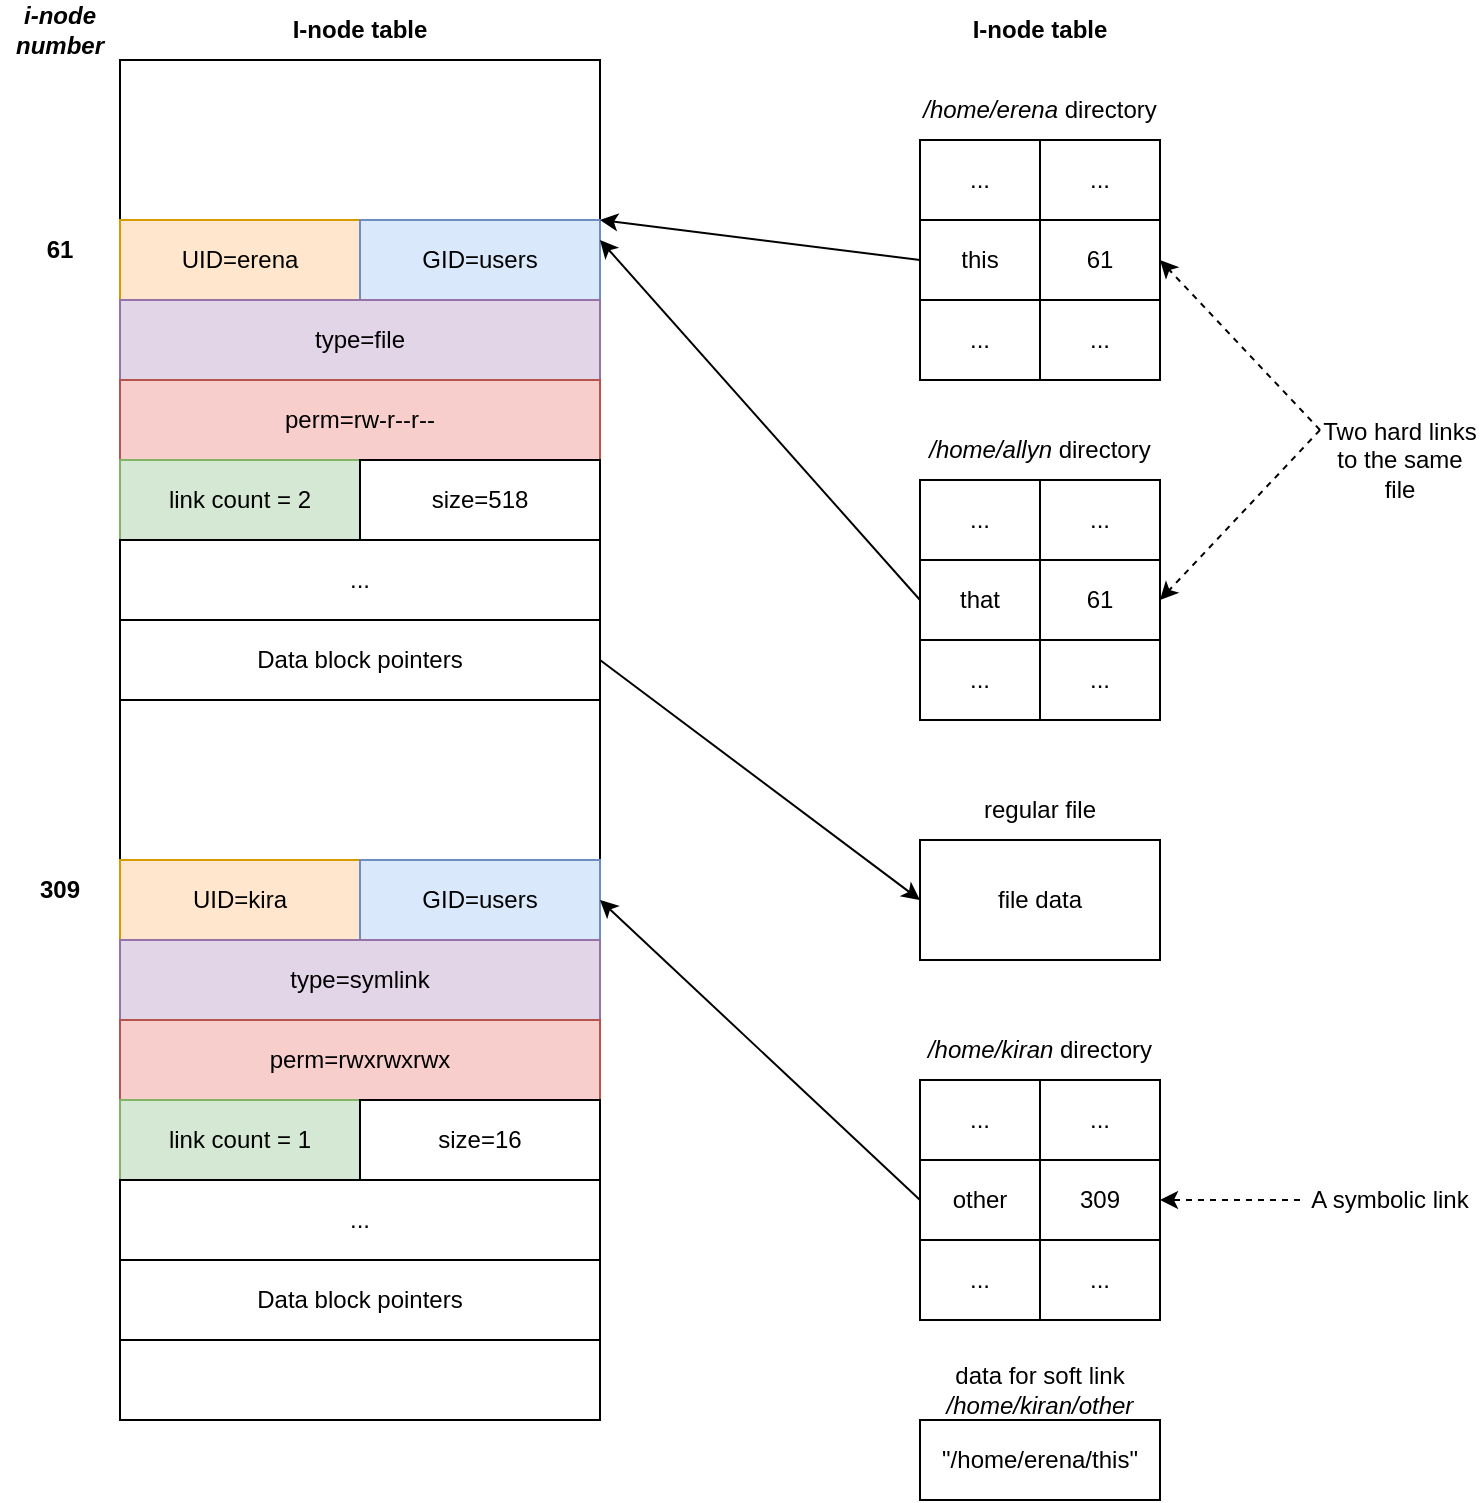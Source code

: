 <mxfile version="26.2.14">
  <diagram name="Page-1" id="0S2UOgZTDRjNurK8Gr5S">
    <mxGraphModel dx="1356" dy="763" grid="1" gridSize="10" guides="1" tooltips="1" connect="1" arrows="1" fold="1" page="1" pageScale="1" pageWidth="850" pageHeight="1100" math="0" shadow="0">
      <root>
        <mxCell id="0" />
        <mxCell id="1" parent="0" />
        <mxCell id="gvkqPCtrO48jz410nTgw-1" value="" style="rounded=0;whiteSpace=wrap;html=1;" vertex="1" parent="1">
          <mxGeometry x="160" y="80" width="240" height="680" as="geometry" />
        </mxCell>
        <mxCell id="gvkqPCtrO48jz410nTgw-2" value="UID=erena" style="rounded=0;whiteSpace=wrap;html=1;fillColor=#ffe6cc;strokeColor=#d79b00;" vertex="1" parent="1">
          <mxGeometry x="160" y="160" width="120" height="40" as="geometry" />
        </mxCell>
        <mxCell id="gvkqPCtrO48jz410nTgw-3" value="GID=users" style="rounded=0;whiteSpace=wrap;html=1;fillColor=#dae8fc;strokeColor=#6c8ebf;" vertex="1" parent="1">
          <mxGeometry x="280" y="160" width="120" height="40" as="geometry" />
        </mxCell>
        <mxCell id="gvkqPCtrO48jz410nTgw-4" value="&lt;b&gt;I-node table&lt;/b&gt;" style="text;html=1;align=center;verticalAlign=middle;whiteSpace=wrap;rounded=0;" vertex="1" parent="1">
          <mxGeometry x="235" y="50" width="90" height="30" as="geometry" />
        </mxCell>
        <mxCell id="gvkqPCtrO48jz410nTgw-5" value="&lt;b&gt;&lt;i&gt;i-node number&lt;/i&gt;&lt;/b&gt;" style="text;html=1;align=center;verticalAlign=middle;whiteSpace=wrap;rounded=0;" vertex="1" parent="1">
          <mxGeometry x="100" y="50" width="60" height="30" as="geometry" />
        </mxCell>
        <mxCell id="gvkqPCtrO48jz410nTgw-6" value="type=file" style="rounded=0;whiteSpace=wrap;html=1;fillColor=#e1d5e7;strokeColor=#9673a6;" vertex="1" parent="1">
          <mxGeometry x="160" y="200" width="240" height="40" as="geometry" />
        </mxCell>
        <mxCell id="gvkqPCtrO48jz410nTgw-7" value="perm=rw-r--r--" style="rounded=0;whiteSpace=wrap;html=1;fillColor=#f8cecc;strokeColor=#b85450;" vertex="1" parent="1">
          <mxGeometry x="160" y="240" width="240" height="40" as="geometry" />
        </mxCell>
        <mxCell id="gvkqPCtrO48jz410nTgw-8" value="link count = 2" style="rounded=0;whiteSpace=wrap;html=1;fillColor=#d5e8d4;strokeColor=#82b366;" vertex="1" parent="1">
          <mxGeometry x="160" y="280" width="120" height="40" as="geometry" />
        </mxCell>
        <mxCell id="gvkqPCtrO48jz410nTgw-9" value="size=518" style="rounded=0;whiteSpace=wrap;html=1;" vertex="1" parent="1">
          <mxGeometry x="280" y="280" width="120" height="40" as="geometry" />
        </mxCell>
        <mxCell id="gvkqPCtrO48jz410nTgw-10" value="..." style="rounded=0;whiteSpace=wrap;html=1;" vertex="1" parent="1">
          <mxGeometry x="160" y="320" width="240" height="40" as="geometry" />
        </mxCell>
        <mxCell id="gvkqPCtrO48jz410nTgw-11" value="Data block pointers" style="rounded=0;whiteSpace=wrap;html=1;" vertex="1" parent="1">
          <mxGeometry x="160" y="360" width="240" height="40" as="geometry" />
        </mxCell>
        <mxCell id="gvkqPCtrO48jz410nTgw-12" value="UID=kira" style="rounded=0;whiteSpace=wrap;html=1;fillColor=#ffe6cc;strokeColor=#d79b00;" vertex="1" parent="1">
          <mxGeometry x="160" y="480" width="120" height="40" as="geometry" />
        </mxCell>
        <mxCell id="gvkqPCtrO48jz410nTgw-13" value="GID=users" style="rounded=0;whiteSpace=wrap;html=1;fillColor=#dae8fc;strokeColor=#6c8ebf;" vertex="1" parent="1">
          <mxGeometry x="280" y="480" width="120" height="40" as="geometry" />
        </mxCell>
        <mxCell id="gvkqPCtrO48jz410nTgw-14" value="type=symlink" style="rounded=0;whiteSpace=wrap;html=1;fillColor=#e1d5e7;strokeColor=#9673a6;" vertex="1" parent="1">
          <mxGeometry x="160" y="520" width="240" height="40" as="geometry" />
        </mxCell>
        <mxCell id="gvkqPCtrO48jz410nTgw-15" value="perm=rwxrwxrwx" style="rounded=0;whiteSpace=wrap;html=1;fillColor=#f8cecc;strokeColor=#b85450;" vertex="1" parent="1">
          <mxGeometry x="160" y="560" width="240" height="40" as="geometry" />
        </mxCell>
        <mxCell id="gvkqPCtrO48jz410nTgw-16" value="link count = 1" style="rounded=0;whiteSpace=wrap;html=1;fillColor=#d5e8d4;strokeColor=#82b366;" vertex="1" parent="1">
          <mxGeometry x="160" y="600" width="120" height="40" as="geometry" />
        </mxCell>
        <mxCell id="gvkqPCtrO48jz410nTgw-17" value="size=16" style="rounded=0;whiteSpace=wrap;html=1;" vertex="1" parent="1">
          <mxGeometry x="280" y="600" width="120" height="40" as="geometry" />
        </mxCell>
        <mxCell id="gvkqPCtrO48jz410nTgw-18" value="..." style="rounded=0;whiteSpace=wrap;html=1;" vertex="1" parent="1">
          <mxGeometry x="160" y="640" width="240" height="40" as="geometry" />
        </mxCell>
        <mxCell id="gvkqPCtrO48jz410nTgw-19" value="Data block pointers" style="rounded=0;whiteSpace=wrap;html=1;" vertex="1" parent="1">
          <mxGeometry x="160" y="680" width="240" height="40" as="geometry" />
        </mxCell>
        <mxCell id="gvkqPCtrO48jz410nTgw-31" value="&lt;b&gt;I-node table&lt;/b&gt;" style="text;html=1;align=center;verticalAlign=middle;whiteSpace=wrap;rounded=0;" vertex="1" parent="1">
          <mxGeometry x="575" y="50" width="90" height="30" as="geometry" />
        </mxCell>
        <mxCell id="gvkqPCtrO48jz410nTgw-21" value="" style="shape=table;startSize=0;container=1;collapsible=0;childLayout=tableLayout;" vertex="1" parent="1">
          <mxGeometry x="560" y="120" width="120" height="120" as="geometry" />
        </mxCell>
        <mxCell id="gvkqPCtrO48jz410nTgw-22" value="" style="shape=tableRow;horizontal=0;startSize=0;swimlaneHead=0;swimlaneBody=0;strokeColor=inherit;top=0;left=0;bottom=0;right=0;collapsible=0;dropTarget=0;fillColor=none;points=[[0,0.5],[1,0.5]];portConstraint=eastwest;" vertex="1" parent="gvkqPCtrO48jz410nTgw-21">
          <mxGeometry width="120" height="40" as="geometry" />
        </mxCell>
        <mxCell id="gvkqPCtrO48jz410nTgw-23" value="..." style="shape=partialRectangle;html=1;whiteSpace=wrap;connectable=0;strokeColor=inherit;overflow=hidden;fillColor=none;top=0;left=0;bottom=0;right=0;pointerEvents=1;" vertex="1" parent="gvkqPCtrO48jz410nTgw-22">
          <mxGeometry width="60" height="40" as="geometry">
            <mxRectangle width="60" height="40" as="alternateBounds" />
          </mxGeometry>
        </mxCell>
        <mxCell id="gvkqPCtrO48jz410nTgw-24" value="..." style="shape=partialRectangle;html=1;whiteSpace=wrap;connectable=0;strokeColor=inherit;overflow=hidden;fillColor=none;top=0;left=0;bottom=0;right=0;pointerEvents=1;" vertex="1" parent="gvkqPCtrO48jz410nTgw-22">
          <mxGeometry x="60" width="60" height="40" as="geometry">
            <mxRectangle width="60" height="40" as="alternateBounds" />
          </mxGeometry>
        </mxCell>
        <mxCell id="gvkqPCtrO48jz410nTgw-25" value="" style="shape=tableRow;horizontal=0;startSize=0;swimlaneHead=0;swimlaneBody=0;strokeColor=inherit;top=0;left=0;bottom=0;right=0;collapsible=0;dropTarget=0;fillColor=none;points=[[0,0.5],[1,0.5]];portConstraint=eastwest;" vertex="1" parent="gvkqPCtrO48jz410nTgw-21">
          <mxGeometry y="40" width="120" height="40" as="geometry" />
        </mxCell>
        <mxCell id="gvkqPCtrO48jz410nTgw-26" value="this" style="shape=partialRectangle;html=1;whiteSpace=wrap;connectable=0;strokeColor=inherit;overflow=hidden;fillColor=none;top=0;left=0;bottom=0;right=0;pointerEvents=1;" vertex="1" parent="gvkqPCtrO48jz410nTgw-25">
          <mxGeometry width="60" height="40" as="geometry">
            <mxRectangle width="60" height="40" as="alternateBounds" />
          </mxGeometry>
        </mxCell>
        <mxCell id="gvkqPCtrO48jz410nTgw-27" value="61" style="shape=partialRectangle;html=1;whiteSpace=wrap;connectable=0;strokeColor=inherit;overflow=hidden;fillColor=none;top=0;left=0;bottom=0;right=0;pointerEvents=1;" vertex="1" parent="gvkqPCtrO48jz410nTgw-25">
          <mxGeometry x="60" width="60" height="40" as="geometry">
            <mxRectangle width="60" height="40" as="alternateBounds" />
          </mxGeometry>
        </mxCell>
        <mxCell id="gvkqPCtrO48jz410nTgw-28" value="" style="shape=tableRow;horizontal=0;startSize=0;swimlaneHead=0;swimlaneBody=0;strokeColor=inherit;top=0;left=0;bottom=0;right=0;collapsible=0;dropTarget=0;fillColor=none;points=[[0,0.5],[1,0.5]];portConstraint=eastwest;" vertex="1" parent="gvkqPCtrO48jz410nTgw-21">
          <mxGeometry y="80" width="120" height="40" as="geometry" />
        </mxCell>
        <mxCell id="gvkqPCtrO48jz410nTgw-29" value="..." style="shape=partialRectangle;html=1;whiteSpace=wrap;connectable=0;strokeColor=inherit;overflow=hidden;fillColor=none;top=0;left=0;bottom=0;right=0;pointerEvents=1;" vertex="1" parent="gvkqPCtrO48jz410nTgw-28">
          <mxGeometry width="60" height="40" as="geometry">
            <mxRectangle width="60" height="40" as="alternateBounds" />
          </mxGeometry>
        </mxCell>
        <mxCell id="gvkqPCtrO48jz410nTgw-30" value="..." style="shape=partialRectangle;html=1;whiteSpace=wrap;connectable=0;strokeColor=inherit;overflow=hidden;fillColor=none;top=0;left=0;bottom=0;right=0;pointerEvents=1;" vertex="1" parent="gvkqPCtrO48jz410nTgw-28">
          <mxGeometry x="60" width="60" height="40" as="geometry">
            <mxRectangle width="60" height="40" as="alternateBounds" />
          </mxGeometry>
        </mxCell>
        <mxCell id="gvkqPCtrO48jz410nTgw-32" value="&lt;b&gt;61&lt;/b&gt;" style="text;html=1;align=center;verticalAlign=middle;whiteSpace=wrap;rounded=0;" vertex="1" parent="1">
          <mxGeometry x="100" y="160" width="60" height="30" as="geometry" />
        </mxCell>
        <mxCell id="gvkqPCtrO48jz410nTgw-33" value="" style="endArrow=classic;html=1;rounded=0;entryX=1;entryY=0;entryDx=0;entryDy=0;exitX=0;exitY=0.5;exitDx=0;exitDy=0;" edge="1" parent="1" source="gvkqPCtrO48jz410nTgw-25" target="gvkqPCtrO48jz410nTgw-3">
          <mxGeometry width="50" height="50" relative="1" as="geometry">
            <mxPoint x="530" y="390" as="sourcePoint" />
            <mxPoint x="580" y="340" as="targetPoint" />
          </mxGeometry>
        </mxCell>
        <mxCell id="gvkqPCtrO48jz410nTgw-34" value="&lt;i&gt;/home/erena&lt;/i&gt;&amp;nbsp;directory" style="text;html=1;align=center;verticalAlign=middle;whiteSpace=wrap;rounded=0;" vertex="1" parent="1">
          <mxGeometry x="560" y="90" width="120" height="30" as="geometry" />
        </mxCell>
        <mxCell id="gvkqPCtrO48jz410nTgw-35" value="" style="shape=table;startSize=0;container=1;collapsible=0;childLayout=tableLayout;" vertex="1" parent="1">
          <mxGeometry x="560" y="290" width="120" height="120" as="geometry" />
        </mxCell>
        <mxCell id="gvkqPCtrO48jz410nTgw-36" value="" style="shape=tableRow;horizontal=0;startSize=0;swimlaneHead=0;swimlaneBody=0;strokeColor=inherit;top=0;left=0;bottom=0;right=0;collapsible=0;dropTarget=0;fillColor=none;points=[[0,0.5],[1,0.5]];portConstraint=eastwest;" vertex="1" parent="gvkqPCtrO48jz410nTgw-35">
          <mxGeometry width="120" height="40" as="geometry" />
        </mxCell>
        <mxCell id="gvkqPCtrO48jz410nTgw-37" value="..." style="shape=partialRectangle;html=1;whiteSpace=wrap;connectable=0;strokeColor=inherit;overflow=hidden;fillColor=none;top=0;left=0;bottom=0;right=0;pointerEvents=1;" vertex="1" parent="gvkqPCtrO48jz410nTgw-36">
          <mxGeometry width="60" height="40" as="geometry">
            <mxRectangle width="60" height="40" as="alternateBounds" />
          </mxGeometry>
        </mxCell>
        <mxCell id="gvkqPCtrO48jz410nTgw-38" value="..." style="shape=partialRectangle;html=1;whiteSpace=wrap;connectable=0;strokeColor=inherit;overflow=hidden;fillColor=none;top=0;left=0;bottom=0;right=0;pointerEvents=1;" vertex="1" parent="gvkqPCtrO48jz410nTgw-36">
          <mxGeometry x="60" width="60" height="40" as="geometry">
            <mxRectangle width="60" height="40" as="alternateBounds" />
          </mxGeometry>
        </mxCell>
        <mxCell id="gvkqPCtrO48jz410nTgw-39" value="" style="shape=tableRow;horizontal=0;startSize=0;swimlaneHead=0;swimlaneBody=0;strokeColor=inherit;top=0;left=0;bottom=0;right=0;collapsible=0;dropTarget=0;fillColor=none;points=[[0,0.5],[1,0.5]];portConstraint=eastwest;" vertex="1" parent="gvkqPCtrO48jz410nTgw-35">
          <mxGeometry y="40" width="120" height="40" as="geometry" />
        </mxCell>
        <mxCell id="gvkqPCtrO48jz410nTgw-40" value="that" style="shape=partialRectangle;html=1;whiteSpace=wrap;connectable=0;strokeColor=inherit;overflow=hidden;fillColor=none;top=0;left=0;bottom=0;right=0;pointerEvents=1;" vertex="1" parent="gvkqPCtrO48jz410nTgw-39">
          <mxGeometry width="60" height="40" as="geometry">
            <mxRectangle width="60" height="40" as="alternateBounds" />
          </mxGeometry>
        </mxCell>
        <mxCell id="gvkqPCtrO48jz410nTgw-41" value="61" style="shape=partialRectangle;html=1;whiteSpace=wrap;connectable=0;strokeColor=inherit;overflow=hidden;fillColor=none;top=0;left=0;bottom=0;right=0;pointerEvents=1;" vertex="1" parent="gvkqPCtrO48jz410nTgw-39">
          <mxGeometry x="60" width="60" height="40" as="geometry">
            <mxRectangle width="60" height="40" as="alternateBounds" />
          </mxGeometry>
        </mxCell>
        <mxCell id="gvkqPCtrO48jz410nTgw-42" value="" style="shape=tableRow;horizontal=0;startSize=0;swimlaneHead=0;swimlaneBody=0;strokeColor=inherit;top=0;left=0;bottom=0;right=0;collapsible=0;dropTarget=0;fillColor=none;points=[[0,0.5],[1,0.5]];portConstraint=eastwest;" vertex="1" parent="gvkqPCtrO48jz410nTgw-35">
          <mxGeometry y="80" width="120" height="40" as="geometry" />
        </mxCell>
        <mxCell id="gvkqPCtrO48jz410nTgw-43" value="..." style="shape=partialRectangle;html=1;whiteSpace=wrap;connectable=0;strokeColor=inherit;overflow=hidden;fillColor=none;top=0;left=0;bottom=0;right=0;pointerEvents=1;" vertex="1" parent="gvkqPCtrO48jz410nTgw-42">
          <mxGeometry width="60" height="40" as="geometry">
            <mxRectangle width="60" height="40" as="alternateBounds" />
          </mxGeometry>
        </mxCell>
        <mxCell id="gvkqPCtrO48jz410nTgw-44" value="..." style="shape=partialRectangle;html=1;whiteSpace=wrap;connectable=0;strokeColor=inherit;overflow=hidden;fillColor=none;top=0;left=0;bottom=0;right=0;pointerEvents=1;" vertex="1" parent="gvkqPCtrO48jz410nTgw-42">
          <mxGeometry x="60" width="60" height="40" as="geometry">
            <mxRectangle width="60" height="40" as="alternateBounds" />
          </mxGeometry>
        </mxCell>
        <mxCell id="gvkqPCtrO48jz410nTgw-45" value="&lt;i&gt;/home/allyn&lt;/i&gt; directory" style="text;html=1;align=center;verticalAlign=middle;whiteSpace=wrap;rounded=0;" vertex="1" parent="1">
          <mxGeometry x="560" y="260" width="120" height="30" as="geometry" />
        </mxCell>
        <mxCell id="gvkqPCtrO48jz410nTgw-46" value="" style="endArrow=classic;html=1;rounded=0;entryX=1;entryY=0.25;entryDx=0;entryDy=0;exitX=0;exitY=0.5;exitDx=0;exitDy=0;" edge="1" parent="1" source="gvkqPCtrO48jz410nTgw-39" target="gvkqPCtrO48jz410nTgw-3">
          <mxGeometry width="50" height="50" relative="1" as="geometry">
            <mxPoint x="530" y="390" as="sourcePoint" />
            <mxPoint x="580" y="340" as="targetPoint" />
          </mxGeometry>
        </mxCell>
        <mxCell id="gvkqPCtrO48jz410nTgw-47" value="Two hard links to the same file" style="text;html=1;align=center;verticalAlign=middle;whiteSpace=wrap;rounded=0;" vertex="1" parent="1">
          <mxGeometry x="760" y="250" width="80" height="60" as="geometry" />
        </mxCell>
        <mxCell id="gvkqPCtrO48jz410nTgw-48" value="" style="endArrow=classic;html=1;rounded=0;entryX=1;entryY=0.5;entryDx=0;entryDy=0;exitX=0;exitY=0.25;exitDx=0;exitDy=0;dashed=1;" edge="1" parent="1" source="gvkqPCtrO48jz410nTgw-47" target="gvkqPCtrO48jz410nTgw-21">
          <mxGeometry width="50" height="50" relative="1" as="geometry">
            <mxPoint x="530" y="390" as="sourcePoint" />
            <mxPoint x="580" y="340" as="targetPoint" />
          </mxGeometry>
        </mxCell>
        <mxCell id="gvkqPCtrO48jz410nTgw-49" value="" style="endArrow=classic;html=1;rounded=0;entryX=1;entryY=0.5;entryDx=0;entryDy=0;exitX=0;exitY=0.25;exitDx=0;exitDy=0;dashed=1;" edge="1" parent="1" source="gvkqPCtrO48jz410nTgw-47" target="gvkqPCtrO48jz410nTgw-39">
          <mxGeometry width="50" height="50" relative="1" as="geometry">
            <mxPoint x="530" y="390" as="sourcePoint" />
            <mxPoint x="580" y="340" as="targetPoint" />
          </mxGeometry>
        </mxCell>
        <mxCell id="gvkqPCtrO48jz410nTgw-50" value="file data" style="rounded=0;whiteSpace=wrap;html=1;" vertex="1" parent="1">
          <mxGeometry x="560" y="470" width="120" height="60" as="geometry" />
        </mxCell>
        <mxCell id="gvkqPCtrO48jz410nTgw-51" value="regular file" style="text;html=1;align=center;verticalAlign=middle;whiteSpace=wrap;rounded=0;" vertex="1" parent="1">
          <mxGeometry x="560" y="440" width="120" height="30" as="geometry" />
        </mxCell>
        <mxCell id="gvkqPCtrO48jz410nTgw-52" value="" style="endArrow=classic;html=1;rounded=0;exitX=1;exitY=0.5;exitDx=0;exitDy=0;entryX=0;entryY=0.5;entryDx=0;entryDy=0;" edge="1" parent="1" source="gvkqPCtrO48jz410nTgw-11" target="gvkqPCtrO48jz410nTgw-50">
          <mxGeometry width="50" height="50" relative="1" as="geometry">
            <mxPoint x="530" y="390" as="sourcePoint" />
            <mxPoint x="580" y="340" as="targetPoint" />
          </mxGeometry>
        </mxCell>
        <mxCell id="gvkqPCtrO48jz410nTgw-53" value="" style="shape=table;startSize=0;container=1;collapsible=0;childLayout=tableLayout;" vertex="1" parent="1">
          <mxGeometry x="560" y="590" width="120" height="120" as="geometry" />
        </mxCell>
        <mxCell id="gvkqPCtrO48jz410nTgw-54" value="" style="shape=tableRow;horizontal=0;startSize=0;swimlaneHead=0;swimlaneBody=0;strokeColor=inherit;top=0;left=0;bottom=0;right=0;collapsible=0;dropTarget=0;fillColor=none;points=[[0,0.5],[1,0.5]];portConstraint=eastwest;" vertex="1" parent="gvkqPCtrO48jz410nTgw-53">
          <mxGeometry width="120" height="40" as="geometry" />
        </mxCell>
        <mxCell id="gvkqPCtrO48jz410nTgw-55" value="..." style="shape=partialRectangle;html=1;whiteSpace=wrap;connectable=0;strokeColor=inherit;overflow=hidden;fillColor=none;top=0;left=0;bottom=0;right=0;pointerEvents=1;" vertex="1" parent="gvkqPCtrO48jz410nTgw-54">
          <mxGeometry width="60" height="40" as="geometry">
            <mxRectangle width="60" height="40" as="alternateBounds" />
          </mxGeometry>
        </mxCell>
        <mxCell id="gvkqPCtrO48jz410nTgw-56" value="..." style="shape=partialRectangle;html=1;whiteSpace=wrap;connectable=0;strokeColor=inherit;overflow=hidden;fillColor=none;top=0;left=0;bottom=0;right=0;pointerEvents=1;" vertex="1" parent="gvkqPCtrO48jz410nTgw-54">
          <mxGeometry x="60" width="60" height="40" as="geometry">
            <mxRectangle width="60" height="40" as="alternateBounds" />
          </mxGeometry>
        </mxCell>
        <mxCell id="gvkqPCtrO48jz410nTgw-57" value="" style="shape=tableRow;horizontal=0;startSize=0;swimlaneHead=0;swimlaneBody=0;strokeColor=inherit;top=0;left=0;bottom=0;right=0;collapsible=0;dropTarget=0;fillColor=none;points=[[0,0.5],[1,0.5]];portConstraint=eastwest;" vertex="1" parent="gvkqPCtrO48jz410nTgw-53">
          <mxGeometry y="40" width="120" height="40" as="geometry" />
        </mxCell>
        <mxCell id="gvkqPCtrO48jz410nTgw-58" value="other" style="shape=partialRectangle;html=1;whiteSpace=wrap;connectable=0;strokeColor=inherit;overflow=hidden;fillColor=none;top=0;left=0;bottom=0;right=0;pointerEvents=1;" vertex="1" parent="gvkqPCtrO48jz410nTgw-57">
          <mxGeometry width="60" height="40" as="geometry">
            <mxRectangle width="60" height="40" as="alternateBounds" />
          </mxGeometry>
        </mxCell>
        <mxCell id="gvkqPCtrO48jz410nTgw-59" value="309" style="shape=partialRectangle;html=1;whiteSpace=wrap;connectable=0;strokeColor=inherit;overflow=hidden;fillColor=none;top=0;left=0;bottom=0;right=0;pointerEvents=1;" vertex="1" parent="gvkqPCtrO48jz410nTgw-57">
          <mxGeometry x="60" width="60" height="40" as="geometry">
            <mxRectangle width="60" height="40" as="alternateBounds" />
          </mxGeometry>
        </mxCell>
        <mxCell id="gvkqPCtrO48jz410nTgw-60" value="" style="shape=tableRow;horizontal=0;startSize=0;swimlaneHead=0;swimlaneBody=0;strokeColor=inherit;top=0;left=0;bottom=0;right=0;collapsible=0;dropTarget=0;fillColor=none;points=[[0,0.5],[1,0.5]];portConstraint=eastwest;" vertex="1" parent="gvkqPCtrO48jz410nTgw-53">
          <mxGeometry y="80" width="120" height="40" as="geometry" />
        </mxCell>
        <mxCell id="gvkqPCtrO48jz410nTgw-61" value="..." style="shape=partialRectangle;html=1;whiteSpace=wrap;connectable=0;strokeColor=inherit;overflow=hidden;fillColor=none;top=0;left=0;bottom=0;right=0;pointerEvents=1;" vertex="1" parent="gvkqPCtrO48jz410nTgw-60">
          <mxGeometry width="60" height="40" as="geometry">
            <mxRectangle width="60" height="40" as="alternateBounds" />
          </mxGeometry>
        </mxCell>
        <mxCell id="gvkqPCtrO48jz410nTgw-62" value="..." style="shape=partialRectangle;html=1;whiteSpace=wrap;connectable=0;strokeColor=inherit;overflow=hidden;fillColor=none;top=0;left=0;bottom=0;right=0;pointerEvents=1;" vertex="1" parent="gvkqPCtrO48jz410nTgw-60">
          <mxGeometry x="60" width="60" height="40" as="geometry">
            <mxRectangle width="60" height="40" as="alternateBounds" />
          </mxGeometry>
        </mxCell>
        <mxCell id="gvkqPCtrO48jz410nTgw-63" value="&lt;i&gt;/home/kiran&lt;/i&gt; directory" style="text;html=1;align=center;verticalAlign=middle;whiteSpace=wrap;rounded=0;" vertex="1" parent="1">
          <mxGeometry x="560" y="560" width="120" height="30" as="geometry" />
        </mxCell>
        <mxCell id="gvkqPCtrO48jz410nTgw-64" value="" style="endArrow=classic;html=1;rounded=0;entryX=1;entryY=0.5;entryDx=0;entryDy=0;exitX=0;exitY=0.5;exitDx=0;exitDy=0;" edge="1" parent="1" source="gvkqPCtrO48jz410nTgw-57" target="gvkqPCtrO48jz410nTgw-13">
          <mxGeometry width="50" height="50" relative="1" as="geometry">
            <mxPoint x="530" y="570" as="sourcePoint" />
            <mxPoint x="580" y="520" as="targetPoint" />
          </mxGeometry>
        </mxCell>
        <mxCell id="gvkqPCtrO48jz410nTgw-66" style="edgeStyle=orthogonalEdgeStyle;rounded=0;orthogonalLoop=1;jettySize=auto;html=1;exitX=0;exitY=0.5;exitDx=0;exitDy=0;entryX=1;entryY=0.5;entryDx=0;entryDy=0;dashed=1;" edge="1" parent="1" source="gvkqPCtrO48jz410nTgw-65" target="gvkqPCtrO48jz410nTgw-53">
          <mxGeometry relative="1" as="geometry" />
        </mxCell>
        <mxCell id="gvkqPCtrO48jz410nTgw-65" value="A symbolic link" style="text;html=1;align=center;verticalAlign=middle;whiteSpace=wrap;rounded=0;" vertex="1" parent="1">
          <mxGeometry x="750" y="635" width="90" height="30" as="geometry" />
        </mxCell>
        <mxCell id="gvkqPCtrO48jz410nTgw-67" value="&quot;/home/erena/this&quot;" style="rounded=0;whiteSpace=wrap;html=1;" vertex="1" parent="1">
          <mxGeometry x="560" y="760" width="120" height="40" as="geometry" />
        </mxCell>
        <mxCell id="gvkqPCtrO48jz410nTgw-68" value="data for soft link &lt;i&gt;/home/kiran/other&lt;/i&gt;" style="text;html=1;align=center;verticalAlign=middle;whiteSpace=wrap;rounded=0;" vertex="1" parent="1">
          <mxGeometry x="560" y="730" width="120" height="30" as="geometry" />
        </mxCell>
        <mxCell id="gvkqPCtrO48jz410nTgw-69" value="&lt;b&gt;309&lt;/b&gt;" style="text;html=1;align=center;verticalAlign=middle;whiteSpace=wrap;rounded=0;" vertex="1" parent="1">
          <mxGeometry x="100" y="480" width="60" height="30" as="geometry" />
        </mxCell>
      </root>
    </mxGraphModel>
  </diagram>
</mxfile>
